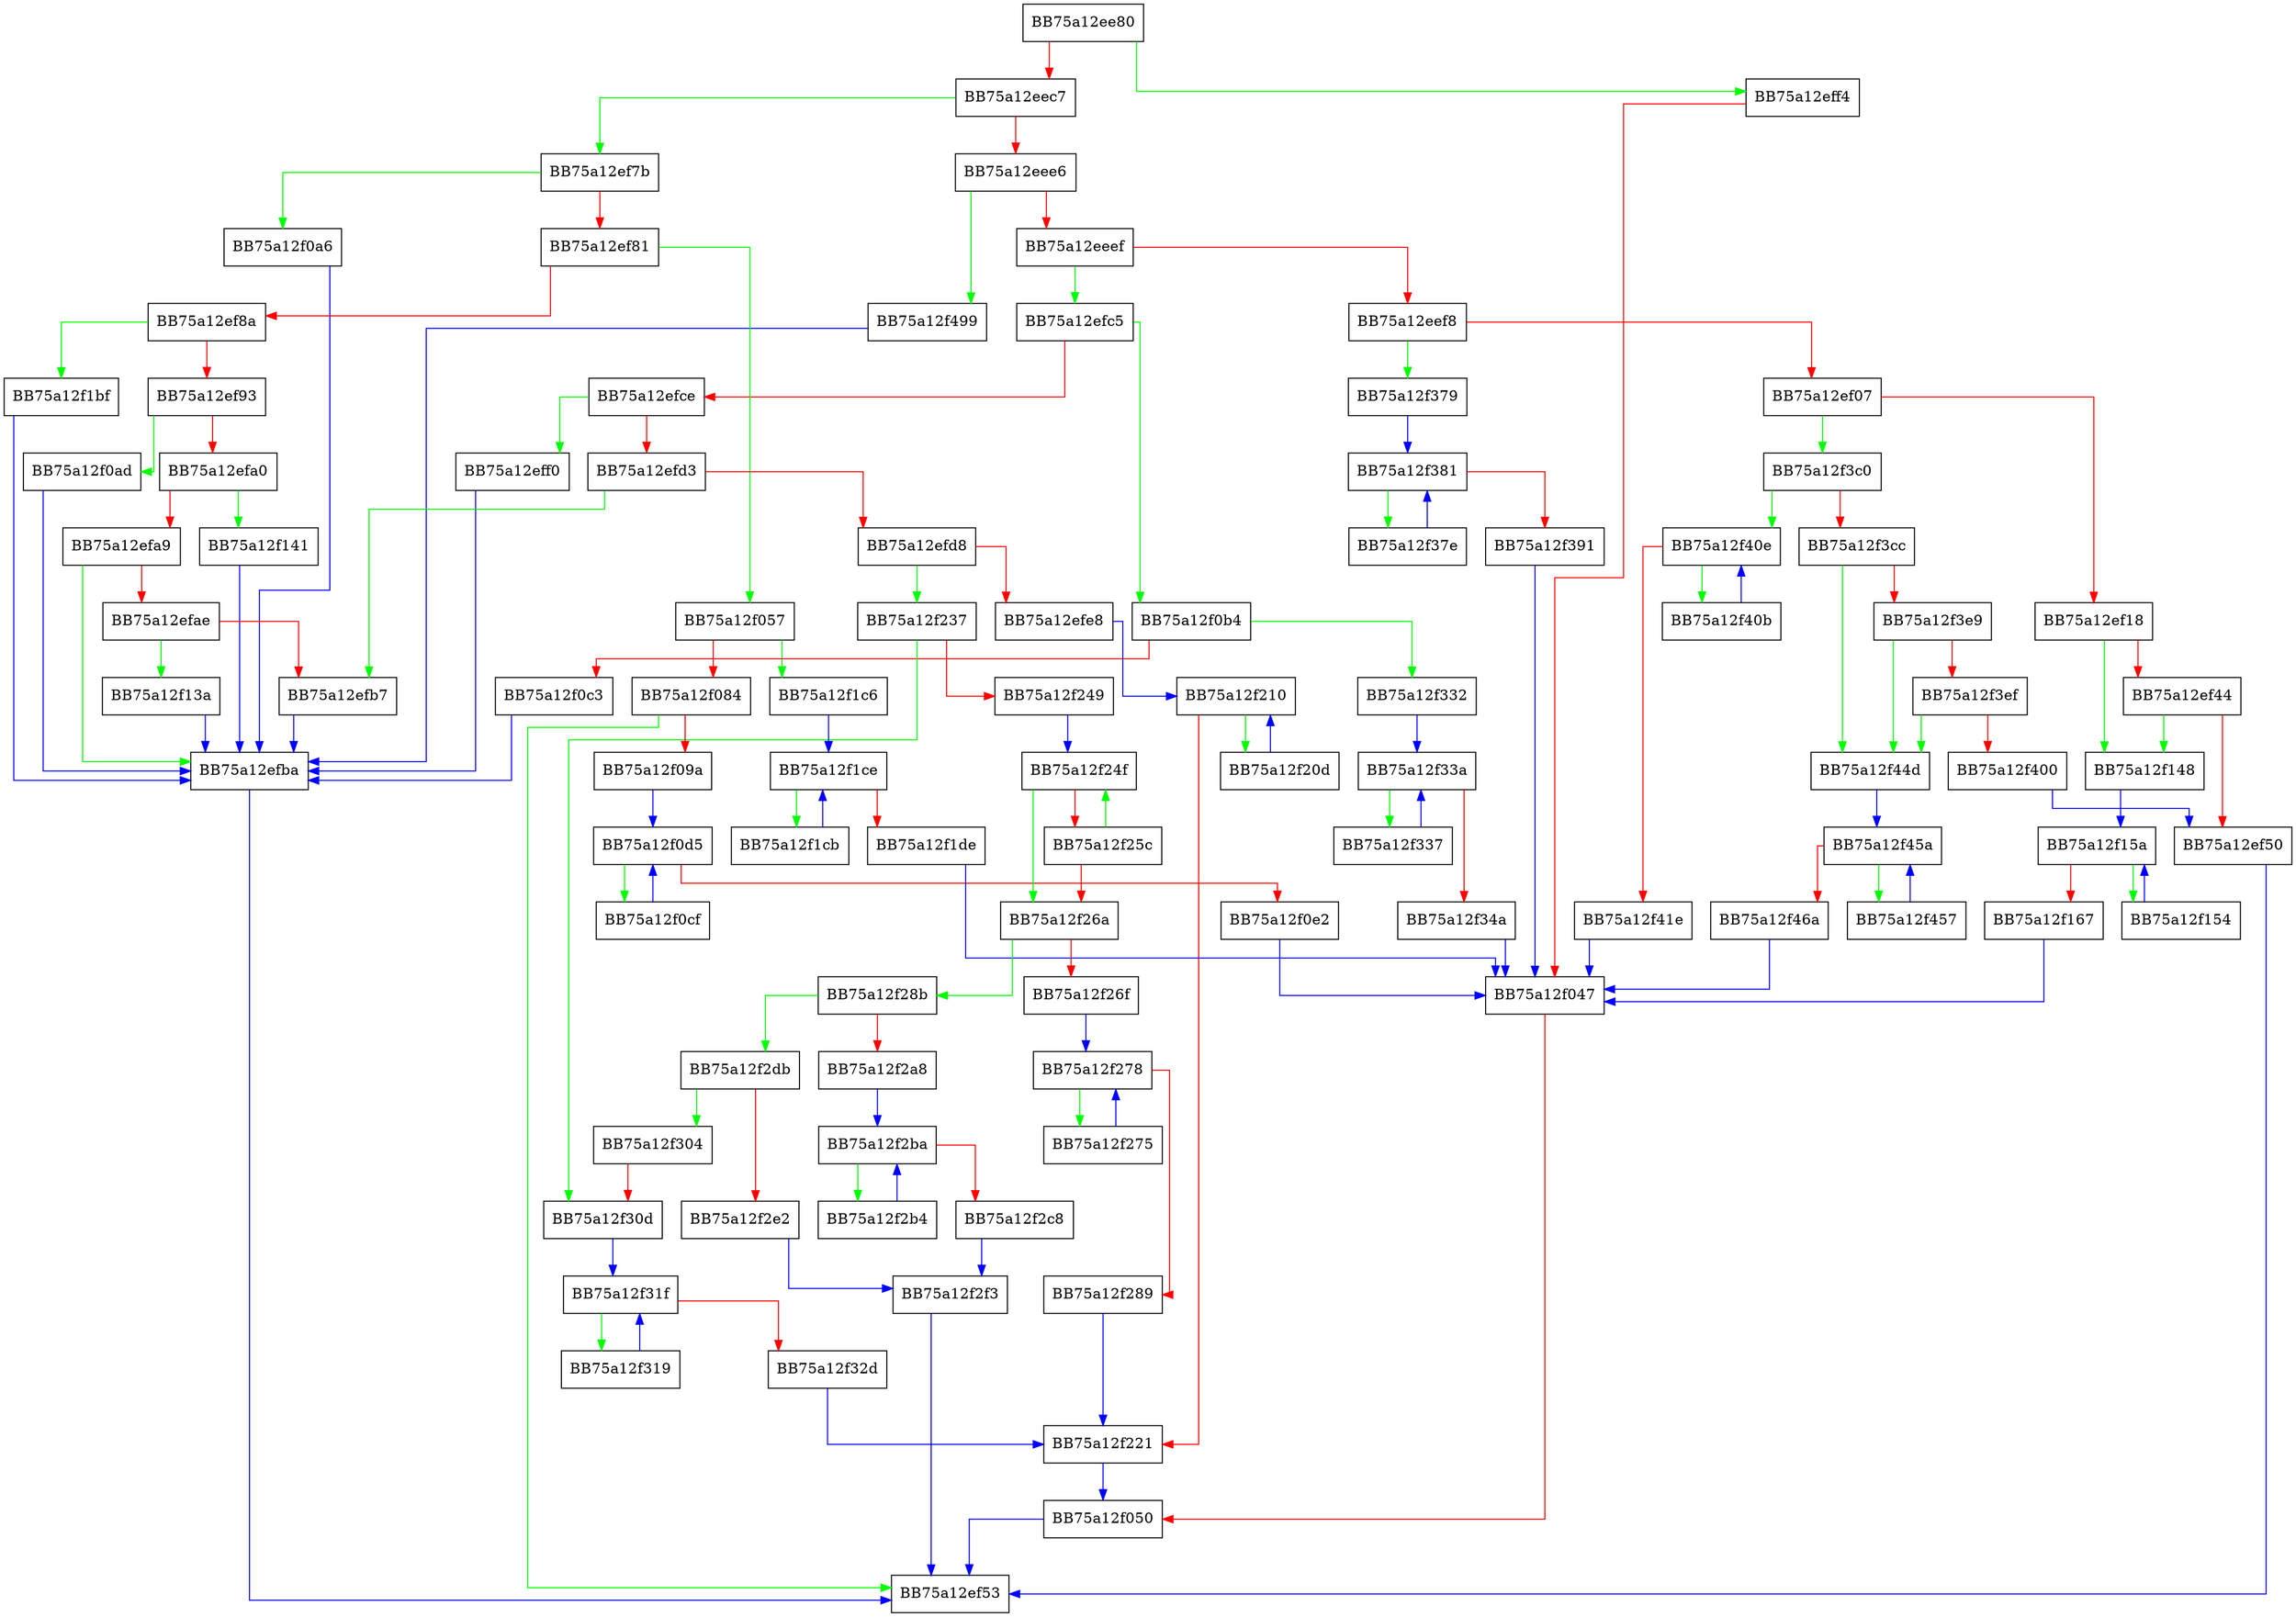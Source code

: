 digraph unescape_character {
  node [shape="box"];
  graph [splines=ortho];
  BB75a12ee80 -> BB75a12eff4 [color="green"];
  BB75a12ee80 -> BB75a12eec7 [color="red"];
  BB75a12eec7 -> BB75a12ef7b [color="green"];
  BB75a12eec7 -> BB75a12eee6 [color="red"];
  BB75a12eee6 -> BB75a12f499 [color="green"];
  BB75a12eee6 -> BB75a12eeef [color="red"];
  BB75a12eeef -> BB75a12efc5 [color="green"];
  BB75a12eeef -> BB75a12eef8 [color="red"];
  BB75a12eef8 -> BB75a12f379 [color="green"];
  BB75a12eef8 -> BB75a12ef07 [color="red"];
  BB75a12ef07 -> BB75a12f3c0 [color="green"];
  BB75a12ef07 -> BB75a12ef18 [color="red"];
  BB75a12ef18 -> BB75a12f148 [color="green"];
  BB75a12ef18 -> BB75a12ef44 [color="red"];
  BB75a12ef44 -> BB75a12f148 [color="green"];
  BB75a12ef44 -> BB75a12ef50 [color="red"];
  BB75a12ef50 -> BB75a12ef53 [color="blue"];
  BB75a12ef7b -> BB75a12f0a6 [color="green"];
  BB75a12ef7b -> BB75a12ef81 [color="red"];
  BB75a12ef81 -> BB75a12f057 [color="green"];
  BB75a12ef81 -> BB75a12ef8a [color="red"];
  BB75a12ef8a -> BB75a12f1bf [color="green"];
  BB75a12ef8a -> BB75a12ef93 [color="red"];
  BB75a12ef93 -> BB75a12f0ad [color="green"];
  BB75a12ef93 -> BB75a12efa0 [color="red"];
  BB75a12efa0 -> BB75a12f141 [color="green"];
  BB75a12efa0 -> BB75a12efa9 [color="red"];
  BB75a12efa9 -> BB75a12efba [color="green"];
  BB75a12efa9 -> BB75a12efae [color="red"];
  BB75a12efae -> BB75a12f13a [color="green"];
  BB75a12efae -> BB75a12efb7 [color="red"];
  BB75a12efb7 -> BB75a12efba [color="blue"];
  BB75a12efba -> BB75a12ef53 [color="blue"];
  BB75a12efc5 -> BB75a12f0b4 [color="green"];
  BB75a12efc5 -> BB75a12efce [color="red"];
  BB75a12efce -> BB75a12eff0 [color="green"];
  BB75a12efce -> BB75a12efd3 [color="red"];
  BB75a12efd3 -> BB75a12efb7 [color="green"];
  BB75a12efd3 -> BB75a12efd8 [color="red"];
  BB75a12efd8 -> BB75a12f237 [color="green"];
  BB75a12efd8 -> BB75a12efe8 [color="red"];
  BB75a12efe8 -> BB75a12f210 [color="blue"];
  BB75a12eff0 -> BB75a12efba [color="blue"];
  BB75a12eff4 -> BB75a12f047 [color="red"];
  BB75a12f047 -> BB75a12f050 [color="red"];
  BB75a12f050 -> BB75a12ef53 [color="blue"];
  BB75a12f057 -> BB75a12f1c6 [color="green"];
  BB75a12f057 -> BB75a12f084 [color="red"];
  BB75a12f084 -> BB75a12ef53 [color="green"];
  BB75a12f084 -> BB75a12f09a [color="red"];
  BB75a12f09a -> BB75a12f0d5 [color="blue"];
  BB75a12f0a6 -> BB75a12efba [color="blue"];
  BB75a12f0ad -> BB75a12efba [color="blue"];
  BB75a12f0b4 -> BB75a12f332 [color="green"];
  BB75a12f0b4 -> BB75a12f0c3 [color="red"];
  BB75a12f0c3 -> BB75a12efba [color="blue"];
  BB75a12f0cf -> BB75a12f0d5 [color="blue"];
  BB75a12f0d5 -> BB75a12f0cf [color="green"];
  BB75a12f0d5 -> BB75a12f0e2 [color="red"];
  BB75a12f0e2 -> BB75a12f047 [color="blue"];
  BB75a12f13a -> BB75a12efba [color="blue"];
  BB75a12f141 -> BB75a12efba [color="blue"];
  BB75a12f148 -> BB75a12f15a [color="blue"];
  BB75a12f154 -> BB75a12f15a [color="blue"];
  BB75a12f15a -> BB75a12f154 [color="green"];
  BB75a12f15a -> BB75a12f167 [color="red"];
  BB75a12f167 -> BB75a12f047 [color="blue"];
  BB75a12f1bf -> BB75a12efba [color="blue"];
  BB75a12f1c6 -> BB75a12f1ce [color="blue"];
  BB75a12f1cb -> BB75a12f1ce [color="blue"];
  BB75a12f1ce -> BB75a12f1cb [color="green"];
  BB75a12f1ce -> BB75a12f1de [color="red"];
  BB75a12f1de -> BB75a12f047 [color="blue"];
  BB75a12f20d -> BB75a12f210 [color="blue"];
  BB75a12f210 -> BB75a12f20d [color="green"];
  BB75a12f210 -> BB75a12f221 [color="red"];
  BB75a12f221 -> BB75a12f050 [color="blue"];
  BB75a12f237 -> BB75a12f30d [color="green"];
  BB75a12f237 -> BB75a12f249 [color="red"];
  BB75a12f249 -> BB75a12f24f [color="blue"];
  BB75a12f24f -> BB75a12f26a [color="green"];
  BB75a12f24f -> BB75a12f25c [color="red"];
  BB75a12f25c -> BB75a12f24f [color="green"];
  BB75a12f25c -> BB75a12f26a [color="red"];
  BB75a12f26a -> BB75a12f28b [color="green"];
  BB75a12f26a -> BB75a12f26f [color="red"];
  BB75a12f26f -> BB75a12f278 [color="blue"];
  BB75a12f275 -> BB75a12f278 [color="blue"];
  BB75a12f278 -> BB75a12f275 [color="green"];
  BB75a12f278 -> BB75a12f289 [color="red"];
  BB75a12f289 -> BB75a12f221 [color="blue"];
  BB75a12f28b -> BB75a12f2db [color="green"];
  BB75a12f28b -> BB75a12f2a8 [color="red"];
  BB75a12f2a8 -> BB75a12f2ba [color="blue"];
  BB75a12f2b4 -> BB75a12f2ba [color="blue"];
  BB75a12f2ba -> BB75a12f2b4 [color="green"];
  BB75a12f2ba -> BB75a12f2c8 [color="red"];
  BB75a12f2c8 -> BB75a12f2f3 [color="blue"];
  BB75a12f2db -> BB75a12f304 [color="green"];
  BB75a12f2db -> BB75a12f2e2 [color="red"];
  BB75a12f2e2 -> BB75a12f2f3 [color="blue"];
  BB75a12f2f3 -> BB75a12ef53 [color="blue"];
  BB75a12f304 -> BB75a12f30d [color="red"];
  BB75a12f30d -> BB75a12f31f [color="blue"];
  BB75a12f319 -> BB75a12f31f [color="blue"];
  BB75a12f31f -> BB75a12f319 [color="green"];
  BB75a12f31f -> BB75a12f32d [color="red"];
  BB75a12f32d -> BB75a12f221 [color="blue"];
  BB75a12f332 -> BB75a12f33a [color="blue"];
  BB75a12f337 -> BB75a12f33a [color="blue"];
  BB75a12f33a -> BB75a12f337 [color="green"];
  BB75a12f33a -> BB75a12f34a [color="red"];
  BB75a12f34a -> BB75a12f047 [color="blue"];
  BB75a12f379 -> BB75a12f381 [color="blue"];
  BB75a12f37e -> BB75a12f381 [color="blue"];
  BB75a12f381 -> BB75a12f37e [color="green"];
  BB75a12f381 -> BB75a12f391 [color="red"];
  BB75a12f391 -> BB75a12f047 [color="blue"];
  BB75a12f3c0 -> BB75a12f40e [color="green"];
  BB75a12f3c0 -> BB75a12f3cc [color="red"];
  BB75a12f3cc -> BB75a12f44d [color="green"];
  BB75a12f3cc -> BB75a12f3e9 [color="red"];
  BB75a12f3e9 -> BB75a12f44d [color="green"];
  BB75a12f3e9 -> BB75a12f3ef [color="red"];
  BB75a12f3ef -> BB75a12f44d [color="green"];
  BB75a12f3ef -> BB75a12f400 [color="red"];
  BB75a12f400 -> BB75a12ef50 [color="blue"];
  BB75a12f40b -> BB75a12f40e [color="blue"];
  BB75a12f40e -> BB75a12f40b [color="green"];
  BB75a12f40e -> BB75a12f41e [color="red"];
  BB75a12f41e -> BB75a12f047 [color="blue"];
  BB75a12f44d -> BB75a12f45a [color="blue"];
  BB75a12f457 -> BB75a12f45a [color="blue"];
  BB75a12f45a -> BB75a12f457 [color="green"];
  BB75a12f45a -> BB75a12f46a [color="red"];
  BB75a12f46a -> BB75a12f047 [color="blue"];
  BB75a12f499 -> BB75a12efba [color="blue"];
}